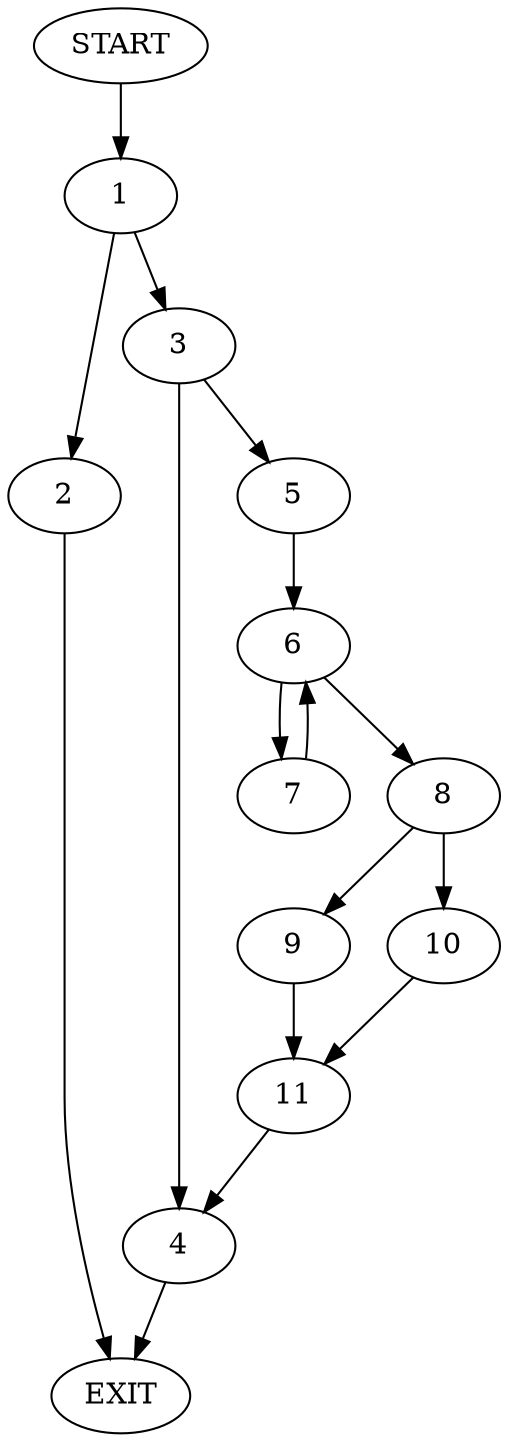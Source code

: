 digraph {
0 [label="START"]
12 [label="EXIT"]
0 -> 1
1 -> 2
1 -> 3
3 -> 4
3 -> 5
2 -> 12
4 -> 12
5 -> 6
6 -> 7
6 -> 8
7 -> 6
8 -> 9
8 -> 10
10 -> 11
9 -> 11
11 -> 4
}
